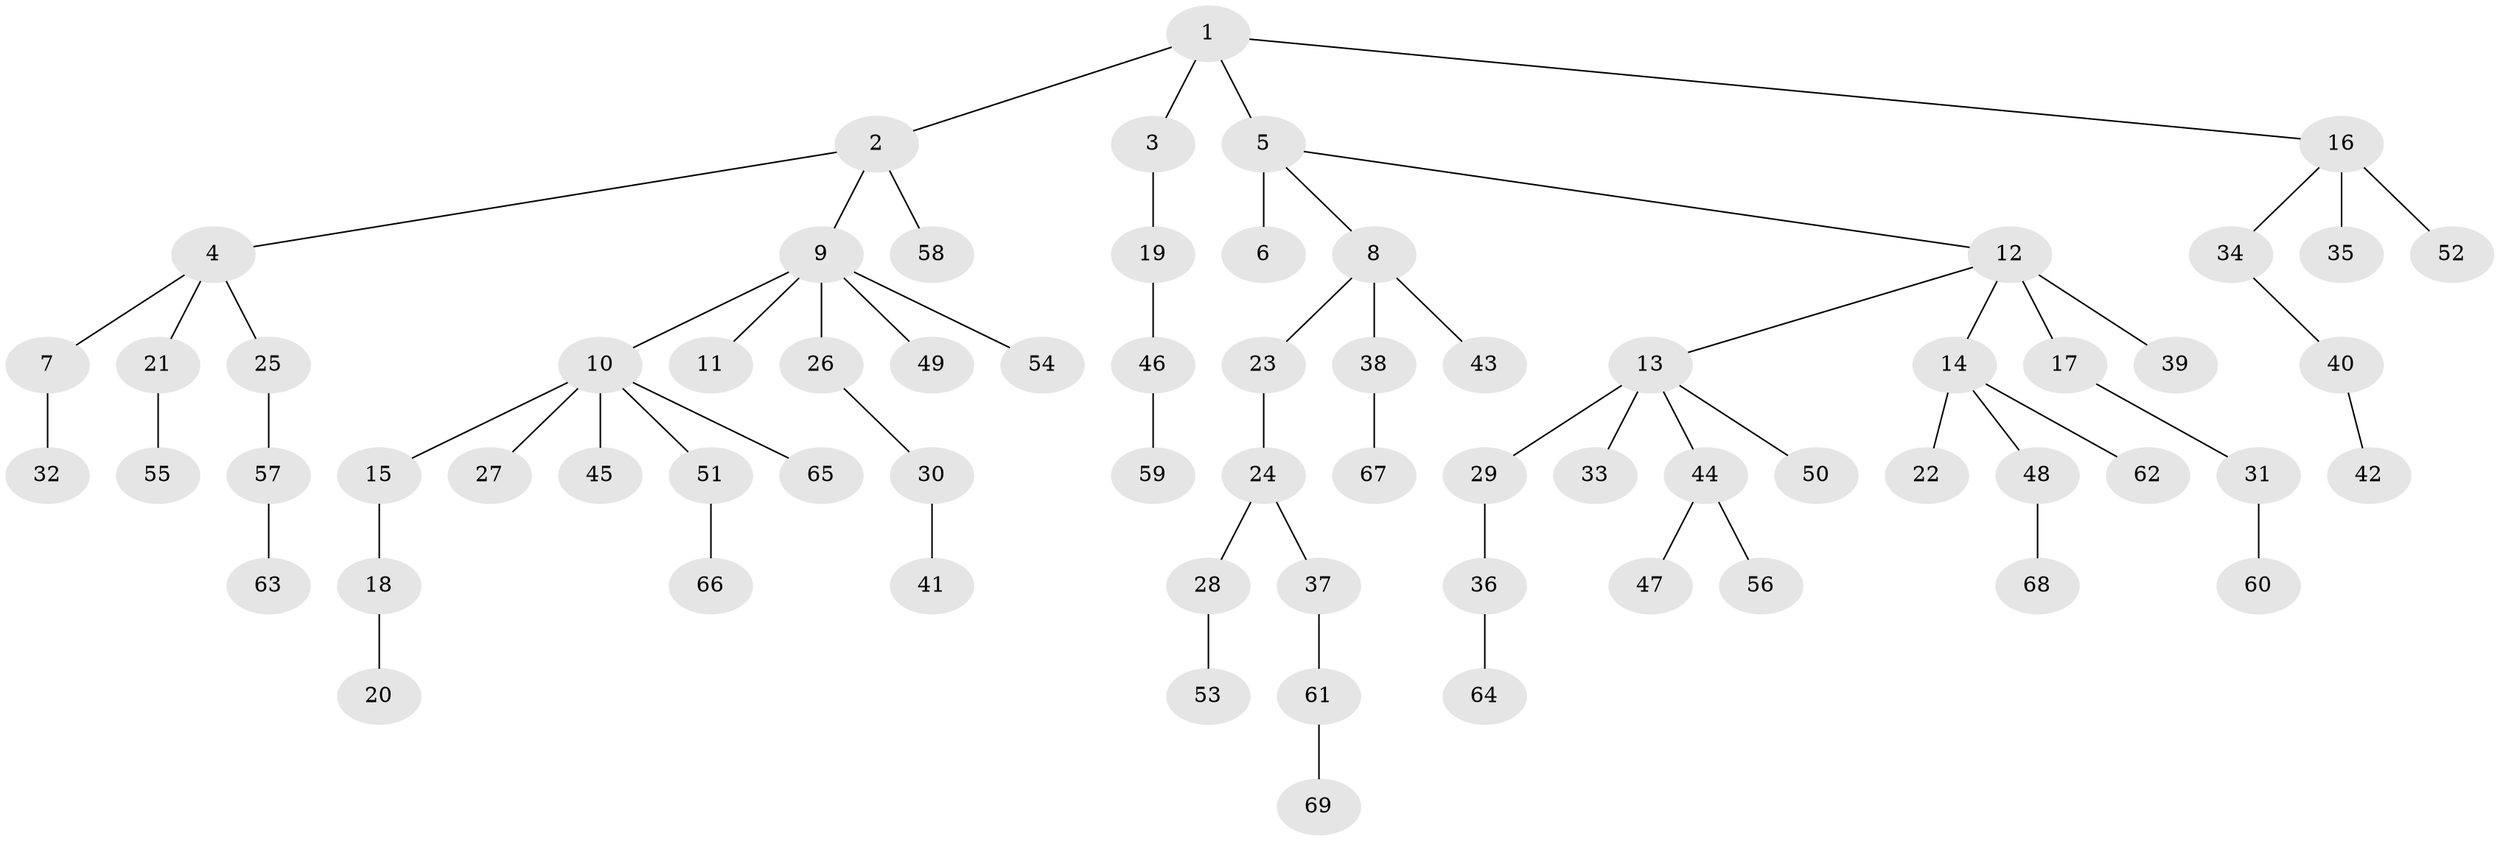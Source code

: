 // original degree distribution, {1: 0.45454545454545453, 5: 0.05303030303030303, 4: 0.03787878787878788, 3: 0.13636363636363635, 6: 0.007575757575757576, 7: 0.007575757575757576, 2: 0.30303030303030304}
// Generated by graph-tools (version 1.1) at 2025/36/03/09/25 02:36:40]
// undirected, 69 vertices, 68 edges
graph export_dot {
graph [start="1"]
  node [color=gray90,style=filled];
  1;
  2;
  3;
  4;
  5;
  6;
  7;
  8;
  9;
  10;
  11;
  12;
  13;
  14;
  15;
  16;
  17;
  18;
  19;
  20;
  21;
  22;
  23;
  24;
  25;
  26;
  27;
  28;
  29;
  30;
  31;
  32;
  33;
  34;
  35;
  36;
  37;
  38;
  39;
  40;
  41;
  42;
  43;
  44;
  45;
  46;
  47;
  48;
  49;
  50;
  51;
  52;
  53;
  54;
  55;
  56;
  57;
  58;
  59;
  60;
  61;
  62;
  63;
  64;
  65;
  66;
  67;
  68;
  69;
  1 -- 2 [weight=1.0];
  1 -- 3 [weight=1.0];
  1 -- 5 [weight=1.0];
  1 -- 16 [weight=1.0];
  2 -- 4 [weight=1.0];
  2 -- 9 [weight=1.0];
  2 -- 58 [weight=1.0];
  3 -- 19 [weight=1.0];
  4 -- 7 [weight=1.0];
  4 -- 21 [weight=1.0];
  4 -- 25 [weight=1.0];
  5 -- 6 [weight=2.0];
  5 -- 8 [weight=1.0];
  5 -- 12 [weight=1.0];
  7 -- 32 [weight=1.0];
  8 -- 23 [weight=3.0];
  8 -- 38 [weight=1.0];
  8 -- 43 [weight=1.0];
  9 -- 10 [weight=1.0];
  9 -- 11 [weight=1.0];
  9 -- 26 [weight=3.0];
  9 -- 49 [weight=1.0];
  9 -- 54 [weight=1.0];
  10 -- 15 [weight=1.0];
  10 -- 27 [weight=1.0];
  10 -- 45 [weight=1.0];
  10 -- 51 [weight=1.0];
  10 -- 65 [weight=1.0];
  12 -- 13 [weight=1.0];
  12 -- 14 [weight=1.0];
  12 -- 17 [weight=1.0];
  12 -- 39 [weight=2.0];
  13 -- 29 [weight=1.0];
  13 -- 33 [weight=2.0];
  13 -- 44 [weight=1.0];
  13 -- 50 [weight=1.0];
  14 -- 22 [weight=1.0];
  14 -- 48 [weight=1.0];
  14 -- 62 [weight=1.0];
  15 -- 18 [weight=1.0];
  16 -- 34 [weight=1.0];
  16 -- 35 [weight=2.0];
  16 -- 52 [weight=1.0];
  17 -- 31 [weight=1.0];
  18 -- 20 [weight=1.0];
  19 -- 46 [weight=1.0];
  21 -- 55 [weight=1.0];
  23 -- 24 [weight=1.0];
  24 -- 28 [weight=1.0];
  24 -- 37 [weight=1.0];
  25 -- 57 [weight=2.0];
  26 -- 30 [weight=1.0];
  28 -- 53 [weight=2.0];
  29 -- 36 [weight=2.0];
  30 -- 41 [weight=1.0];
  31 -- 60 [weight=1.0];
  34 -- 40 [weight=1.0];
  36 -- 64 [weight=1.0];
  37 -- 61 [weight=1.0];
  38 -- 67 [weight=1.0];
  40 -- 42 [weight=1.0];
  44 -- 47 [weight=1.0];
  44 -- 56 [weight=1.0];
  46 -- 59 [weight=1.0];
  48 -- 68 [weight=1.0];
  51 -- 66 [weight=1.0];
  57 -- 63 [weight=1.0];
  61 -- 69 [weight=1.0];
}
